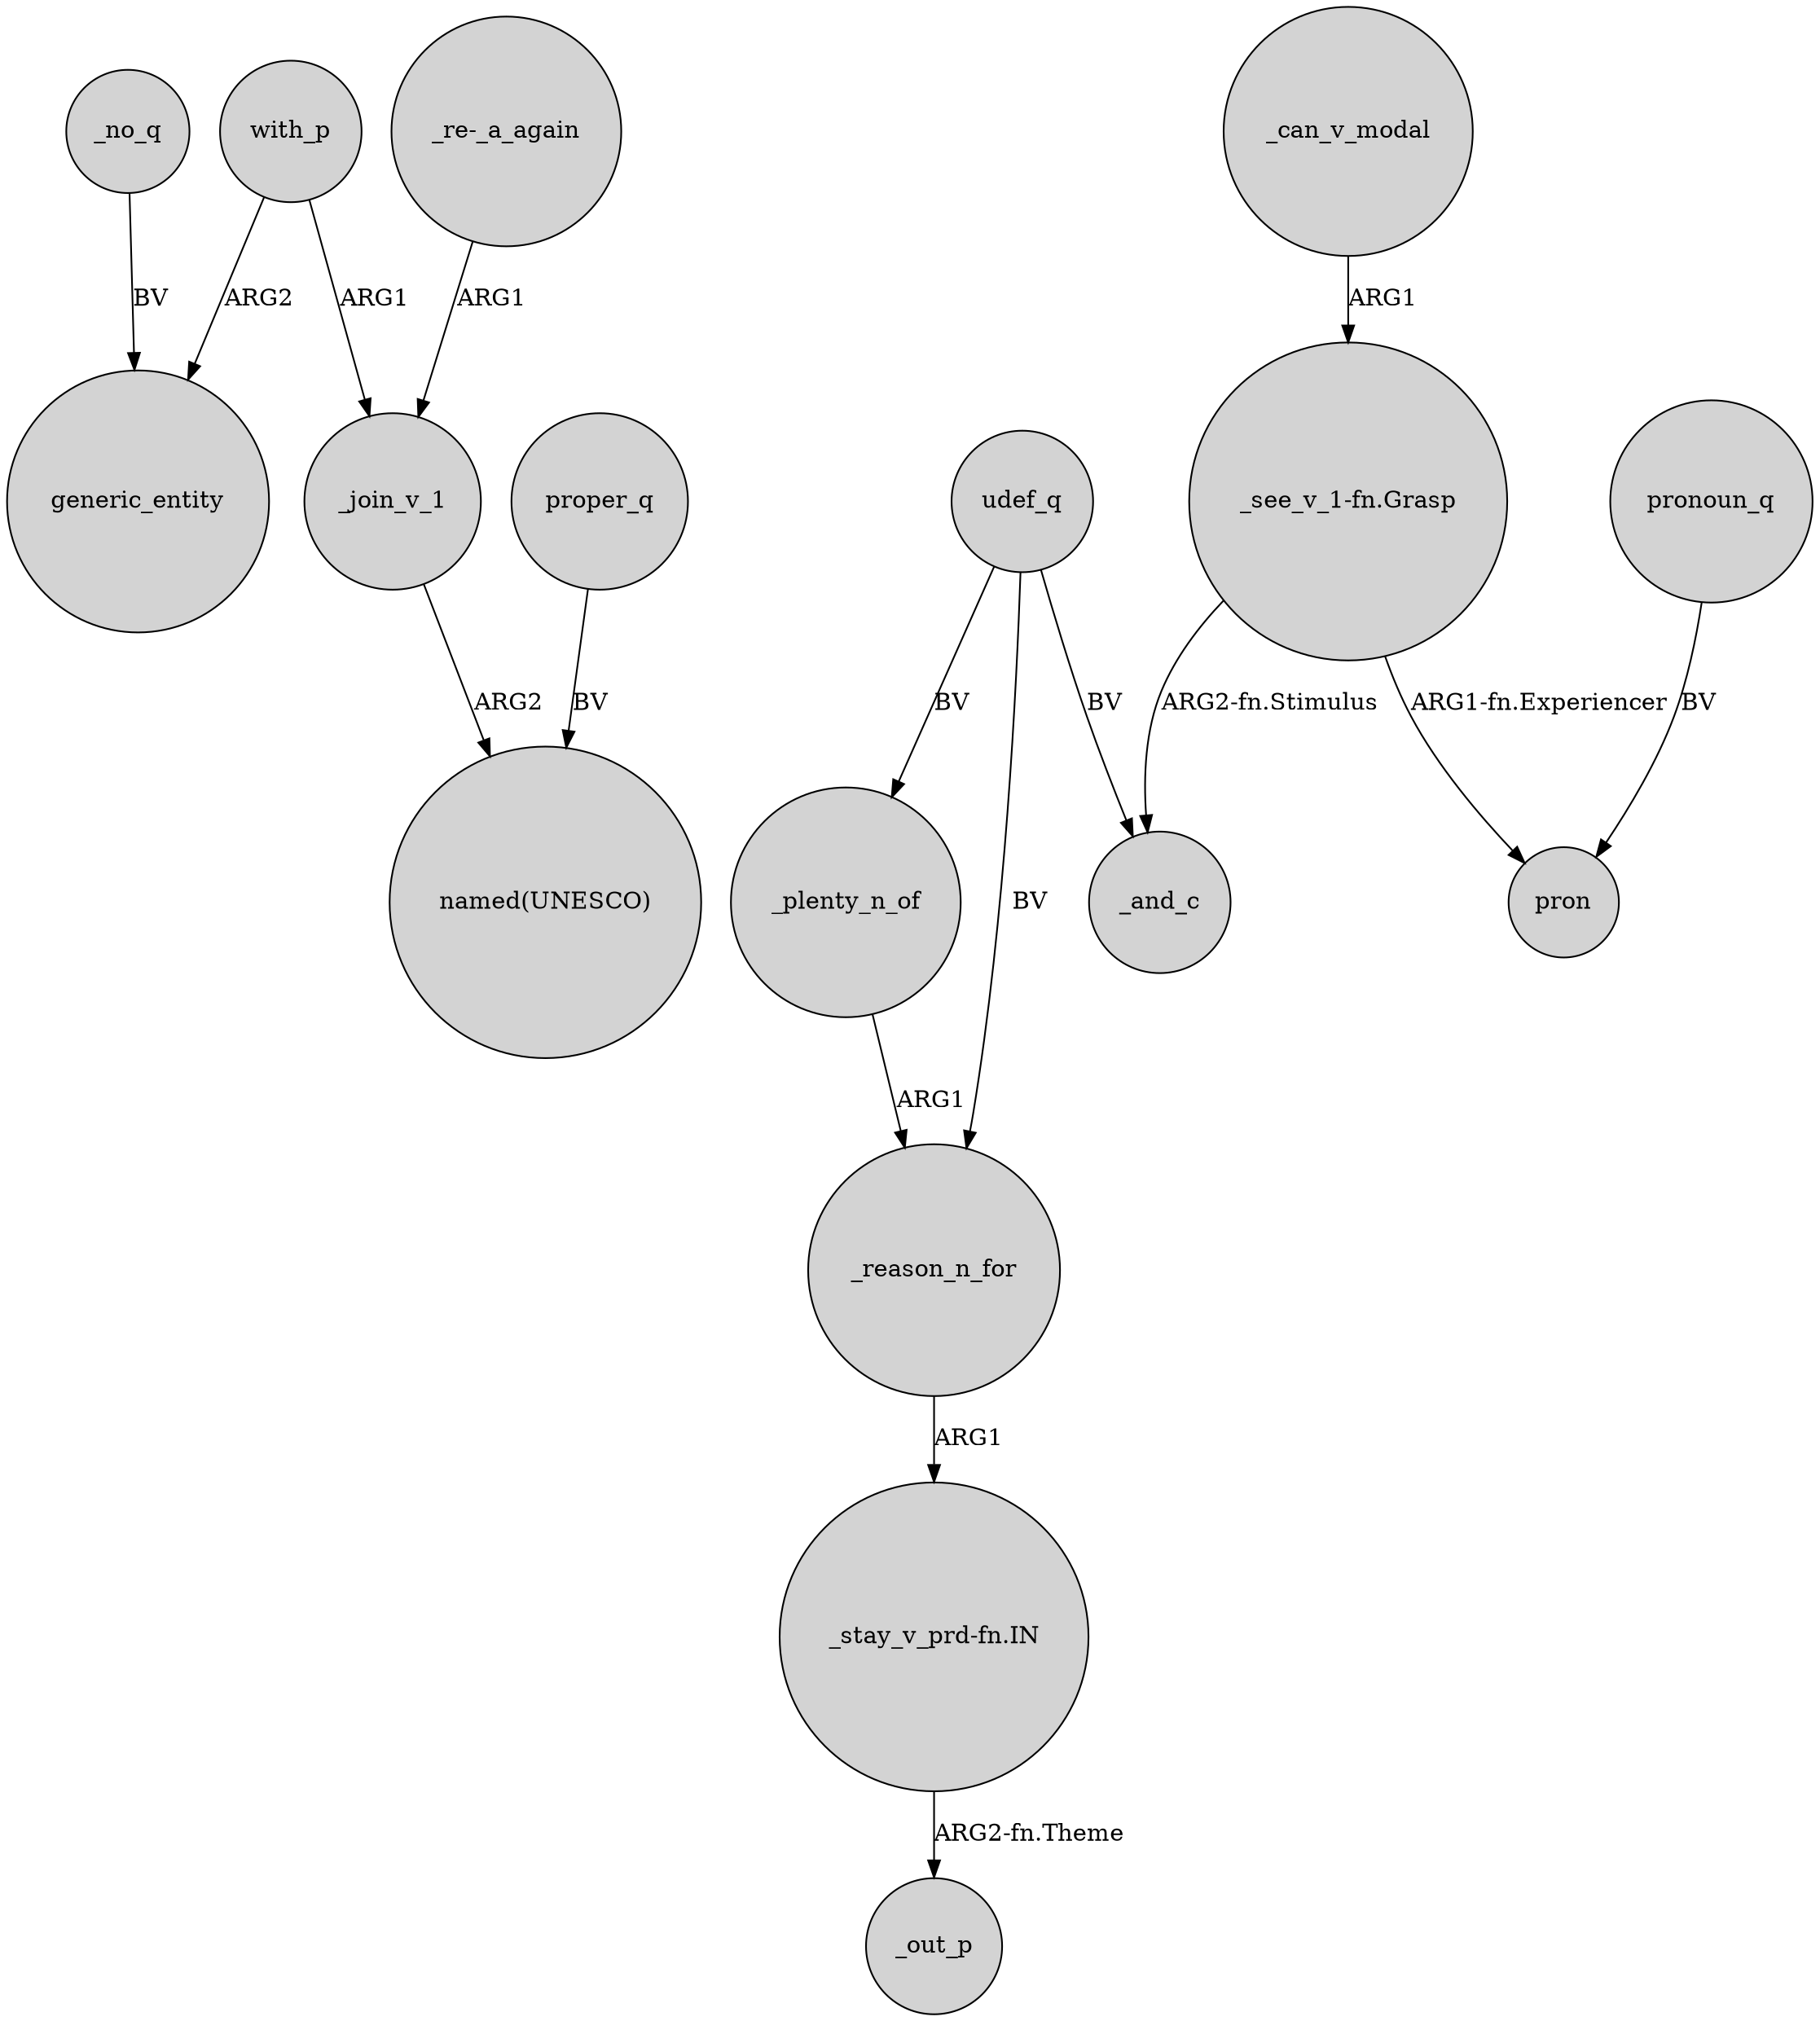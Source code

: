 digraph {
	node [shape=circle style=filled]
	with_p -> generic_entity [label=ARG2]
	_plenty_n_of -> _reason_n_for [label=ARG1]
	udef_q -> _plenty_n_of [label=BV]
	with_p -> _join_v_1 [label=ARG1]
	_reason_n_for -> "_stay_v_prd-fn.IN" [label=ARG1]
	_can_v_modal -> "_see_v_1-fn.Grasp" [label=ARG1]
	"_see_v_1-fn.Grasp" -> pron [label="ARG1-fn.Experiencer"]
	_join_v_1 -> "named(UNESCO)" [label=ARG2]
	_no_q -> generic_entity [label=BV]
	udef_q -> _reason_n_for [label=BV]
	udef_q -> _and_c [label=BV]
	"_see_v_1-fn.Grasp" -> _and_c [label="ARG2-fn.Stimulus"]
	"_re-_a_again" -> _join_v_1 [label=ARG1]
	"_stay_v_prd-fn.IN" -> _out_p [label="ARG2-fn.Theme"]
	proper_q -> "named(UNESCO)" [label=BV]
	pronoun_q -> pron [label=BV]
}
